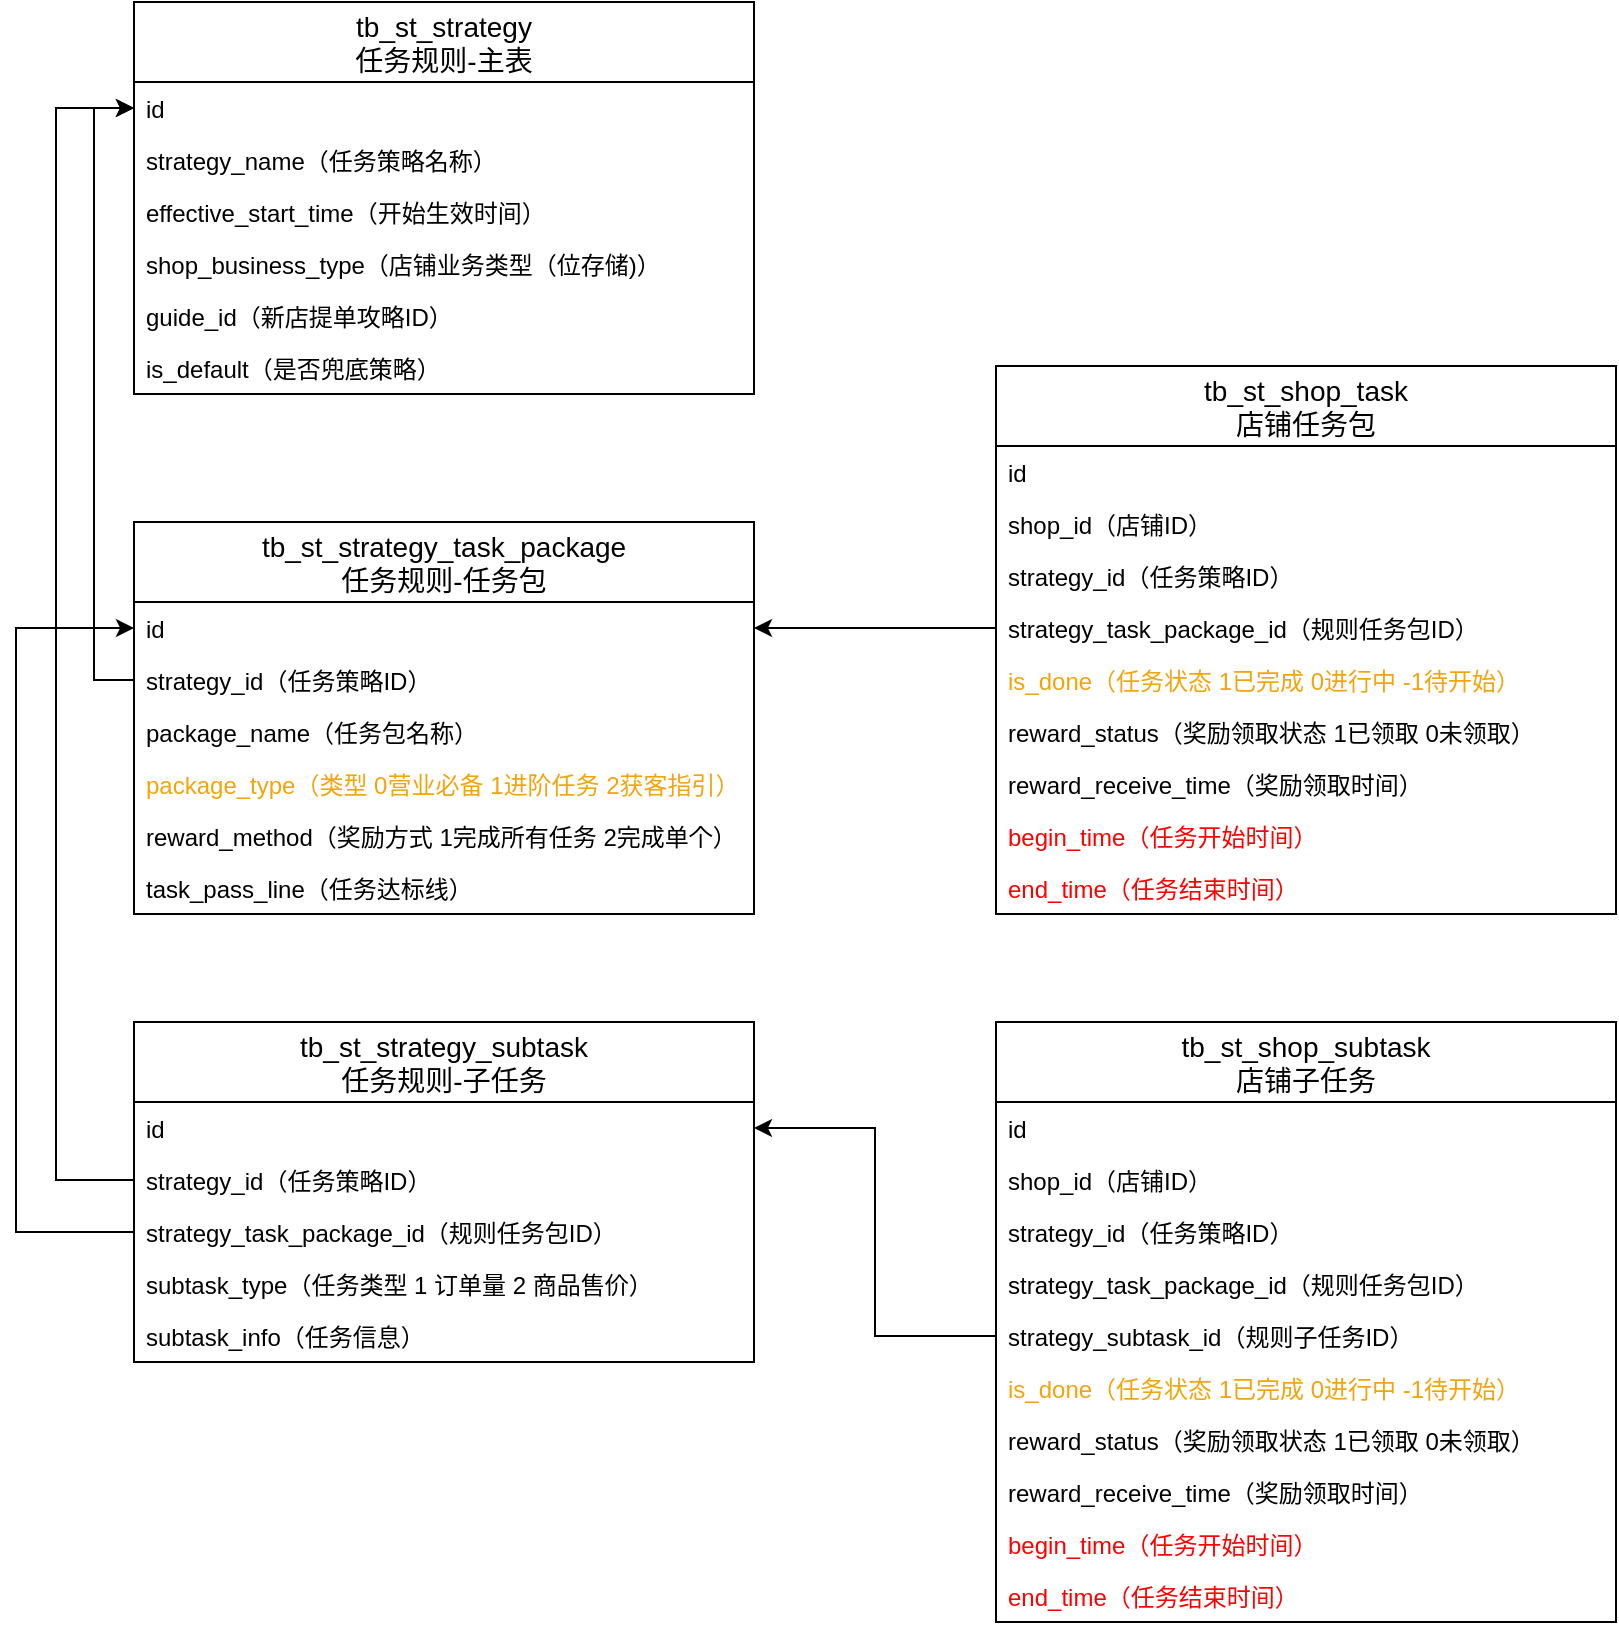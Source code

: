 <mxfile version="13.1.6" type="github">
  <diagram id="NKb5eh6zSzLafwcEyk5-" name="ER图">
    <mxGraphModel dx="946" dy="524" grid="1" gridSize="10" guides="1" tooltips="1" connect="1" arrows="1" fold="1" page="1" pageScale="1" pageWidth="827" pageHeight="1169" math="0" shadow="0">
      <root>
        <mxCell id="0" />
        <mxCell id="1" parent="0" />
        <mxCell id="peM3f7SM7AnIZ7V3IR_f-49" style="edgeStyle=orthogonalEdgeStyle;rounded=0;orthogonalLoop=1;jettySize=auto;html=1;exitX=0;exitY=0.5;exitDx=0;exitDy=0;entryX=0;entryY=0.5;entryDx=0;entryDy=0;fontColor=#F2A40B;" edge="1" parent="1" source="peM3f7SM7AnIZ7V3IR_f-3" target="peM3f7SM7AnIZ7V3IR_f-19">
          <mxGeometry relative="1" as="geometry" />
        </mxCell>
        <mxCell id="peM3f7SM7AnIZ7V3IR_f-18" value="tb_st_strategy&#xa;任务规则-主表" style="swimlane;fontStyle=0;childLayout=stackLayout;horizontal=1;startSize=40;horizontalStack=0;resizeParent=1;resizeParentMax=0;resizeLast=0;collapsible=1;marginBottom=0;align=center;fontSize=14;" vertex="1" parent="1">
          <mxGeometry x="69" y="30" width="310" height="196" as="geometry" />
        </mxCell>
        <mxCell id="peM3f7SM7AnIZ7V3IR_f-19" value="id" style="text;strokeColor=none;fillColor=none;spacingLeft=4;spacingRight=4;overflow=hidden;rotatable=0;points=[[0,0.5],[1,0.5]];portConstraint=eastwest;fontSize=12;" vertex="1" parent="peM3f7SM7AnIZ7V3IR_f-18">
          <mxGeometry y="40" width="310" height="26" as="geometry" />
        </mxCell>
        <mxCell id="peM3f7SM7AnIZ7V3IR_f-20" value="strategy_name（任务策略名称）" style="text;strokeColor=none;fillColor=none;spacingLeft=4;spacingRight=4;overflow=hidden;rotatable=0;points=[[0,0.5],[1,0.5]];portConstraint=eastwest;fontSize=12;" vertex="1" parent="peM3f7SM7AnIZ7V3IR_f-18">
          <mxGeometry y="66" width="310" height="26" as="geometry" />
        </mxCell>
        <mxCell id="peM3f7SM7AnIZ7V3IR_f-21" value="effective_start_time（开始生效时间）" style="text;strokeColor=none;fillColor=none;spacingLeft=4;spacingRight=4;overflow=hidden;rotatable=0;points=[[0,0.5],[1,0.5]];portConstraint=eastwest;fontSize=12;" vertex="1" parent="peM3f7SM7AnIZ7V3IR_f-18">
          <mxGeometry y="92" width="310" height="26" as="geometry" />
        </mxCell>
        <mxCell id="peM3f7SM7AnIZ7V3IR_f-22" value="shop_business_type（店铺业务类型（位存储)）" style="text;strokeColor=none;fillColor=none;spacingLeft=4;spacingRight=4;overflow=hidden;rotatable=0;points=[[0,0.5],[1,0.5]];portConstraint=eastwest;fontSize=12;" vertex="1" parent="peM3f7SM7AnIZ7V3IR_f-18">
          <mxGeometry y="118" width="310" height="26" as="geometry" />
        </mxCell>
        <mxCell id="peM3f7SM7AnIZ7V3IR_f-23" value="guide_id（新店提单攻略ID）" style="text;strokeColor=none;fillColor=none;spacingLeft=4;spacingRight=4;overflow=hidden;rotatable=0;points=[[0,0.5],[1,0.5]];portConstraint=eastwest;fontSize=12;fontColor=#000000;" vertex="1" parent="peM3f7SM7AnIZ7V3IR_f-18">
          <mxGeometry y="144" width="310" height="26" as="geometry" />
        </mxCell>
        <mxCell id="peM3f7SM7AnIZ7V3IR_f-24" value="is_default（是否兜底策略）" style="text;strokeColor=none;fillColor=none;spacingLeft=4;spacingRight=4;overflow=hidden;rotatable=0;points=[[0,0.5],[1,0.5]];portConstraint=eastwest;fontSize=12;fontColor=#000000;" vertex="1" parent="peM3f7SM7AnIZ7V3IR_f-18">
          <mxGeometry y="170" width="310" height="26" as="geometry" />
        </mxCell>
        <mxCell id="peM3f7SM7AnIZ7V3IR_f-1" value="tb_st_strategy_task_package&#xa;任务规则-任务包" style="swimlane;fontStyle=0;childLayout=stackLayout;horizontal=1;startSize=40;horizontalStack=0;resizeParent=1;resizeParentMax=0;resizeLast=0;collapsible=1;marginBottom=0;align=center;fontSize=14;" vertex="1" parent="1">
          <mxGeometry x="69" y="290" width="310" height="196" as="geometry" />
        </mxCell>
        <mxCell id="peM3f7SM7AnIZ7V3IR_f-2" value="id" style="text;strokeColor=none;fillColor=none;spacingLeft=4;spacingRight=4;overflow=hidden;rotatable=0;points=[[0,0.5],[1,0.5]];portConstraint=eastwest;fontSize=12;" vertex="1" parent="peM3f7SM7AnIZ7V3IR_f-1">
          <mxGeometry y="40" width="310" height="26" as="geometry" />
        </mxCell>
        <mxCell id="peM3f7SM7AnIZ7V3IR_f-3" value="strategy_id（任务策略ID）" style="text;strokeColor=none;fillColor=none;spacingLeft=4;spacingRight=4;overflow=hidden;rotatable=0;points=[[0,0.5],[1,0.5]];portConstraint=eastwest;fontSize=12;" vertex="1" parent="peM3f7SM7AnIZ7V3IR_f-1">
          <mxGeometry y="66" width="310" height="26" as="geometry" />
        </mxCell>
        <mxCell id="peM3f7SM7AnIZ7V3IR_f-4" value="package_name（任务包名称）" style="text;strokeColor=none;fillColor=none;spacingLeft=4;spacingRight=4;overflow=hidden;rotatable=0;points=[[0,0.5],[1,0.5]];portConstraint=eastwest;fontSize=12;" vertex="1" parent="peM3f7SM7AnIZ7V3IR_f-1">
          <mxGeometry y="92" width="310" height="26" as="geometry" />
        </mxCell>
        <mxCell id="peM3f7SM7AnIZ7V3IR_f-5" value="package_type（类型 0营业必备 1进阶任务 2获客指引）" style="text;strokeColor=none;fillColor=none;spacingLeft=4;spacingRight=4;overflow=hidden;rotatable=0;points=[[0,0.5],[1,0.5]];portConstraint=eastwest;fontSize=12;fontColor=#F2A40B;" vertex="1" parent="peM3f7SM7AnIZ7V3IR_f-1">
          <mxGeometry y="118" width="310" height="26" as="geometry" />
        </mxCell>
        <mxCell id="peM3f7SM7AnIZ7V3IR_f-7" value="reward_method（奖励方式 1完成所有任务 2完成单个）" style="text;strokeColor=none;fillColor=none;spacingLeft=4;spacingRight=4;overflow=hidden;rotatable=0;points=[[0,0.5],[1,0.5]];portConstraint=eastwest;fontSize=12;fontColor=#000000;" vertex="1" parent="peM3f7SM7AnIZ7V3IR_f-1">
          <mxGeometry y="144" width="310" height="26" as="geometry" />
        </mxCell>
        <mxCell id="peM3f7SM7AnIZ7V3IR_f-8" value="task_pass_line（任务达标线）" style="text;strokeColor=none;fillColor=none;spacingLeft=4;spacingRight=4;overflow=hidden;rotatable=0;points=[[0,0.5],[1,0.5]];portConstraint=eastwest;fontSize=12;fontColor=#000000;" vertex="1" parent="peM3f7SM7AnIZ7V3IR_f-1">
          <mxGeometry y="170" width="310" height="26" as="geometry" />
        </mxCell>
        <mxCell id="peM3f7SM7AnIZ7V3IR_f-9" value="tb_st_strategy_subtask&#xa;任务规则-子任务" style="swimlane;fontStyle=0;childLayout=stackLayout;horizontal=1;startSize=40;horizontalStack=0;resizeParent=1;resizeParentMax=0;resizeLast=0;collapsible=1;marginBottom=0;align=center;fontSize=14;" vertex="1" parent="1">
          <mxGeometry x="69" y="540" width="310" height="170" as="geometry" />
        </mxCell>
        <mxCell id="peM3f7SM7AnIZ7V3IR_f-10" value="id" style="text;strokeColor=none;fillColor=none;spacingLeft=4;spacingRight=4;overflow=hidden;rotatable=0;points=[[0,0.5],[1,0.5]];portConstraint=eastwest;fontSize=12;" vertex="1" parent="peM3f7SM7AnIZ7V3IR_f-9">
          <mxGeometry y="40" width="310" height="26" as="geometry" />
        </mxCell>
        <mxCell id="peM3f7SM7AnIZ7V3IR_f-11" value="strategy_id（任务策略ID）" style="text;strokeColor=none;fillColor=none;spacingLeft=4;spacingRight=4;overflow=hidden;rotatable=0;points=[[0,0.5],[1,0.5]];portConstraint=eastwest;fontSize=12;" vertex="1" parent="peM3f7SM7AnIZ7V3IR_f-9">
          <mxGeometry y="66" width="310" height="26" as="geometry" />
        </mxCell>
        <mxCell id="peM3f7SM7AnIZ7V3IR_f-17" value="strategy_task_package_id（规则任务包ID）" style="text;strokeColor=none;fillColor=none;spacingLeft=4;spacingRight=4;overflow=hidden;rotatable=0;points=[[0,0.5],[1,0.5]];portConstraint=eastwest;fontSize=12;" vertex="1" parent="peM3f7SM7AnIZ7V3IR_f-9">
          <mxGeometry y="92" width="310" height="26" as="geometry" />
        </mxCell>
        <mxCell id="peM3f7SM7AnIZ7V3IR_f-12" value="subtask_type（任务类型 1 订单量 2 商品售价）" style="text;strokeColor=none;fillColor=none;spacingLeft=4;spacingRight=4;overflow=hidden;rotatable=0;points=[[0,0.5],[1,0.5]];portConstraint=eastwest;fontSize=12;" vertex="1" parent="peM3f7SM7AnIZ7V3IR_f-9">
          <mxGeometry y="118" width="310" height="26" as="geometry" />
        </mxCell>
        <mxCell id="peM3f7SM7AnIZ7V3IR_f-14" value="subtask_info（任务信息）" style="text;strokeColor=none;fillColor=none;spacingLeft=4;spacingRight=4;overflow=hidden;rotatable=0;points=[[0,0.5],[1,0.5]];portConstraint=eastwest;fontSize=12;fontColor=#000000;" vertex="1" parent="peM3f7SM7AnIZ7V3IR_f-9">
          <mxGeometry y="144" width="310" height="26" as="geometry" />
        </mxCell>
        <mxCell id="peM3f7SM7AnIZ7V3IR_f-52" style="edgeStyle=orthogonalEdgeStyle;rounded=0;orthogonalLoop=1;jettySize=auto;html=1;exitX=0;exitY=0.5;exitDx=0;exitDy=0;entryX=0;entryY=0.5;entryDx=0;entryDy=0;fontColor=#F2A40B;" edge="1" parent="1" source="peM3f7SM7AnIZ7V3IR_f-11" target="peM3f7SM7AnIZ7V3IR_f-19">
          <mxGeometry relative="1" as="geometry">
            <Array as="points">
              <mxPoint x="30" y="619" />
              <mxPoint x="30" y="83" />
            </Array>
          </mxGeometry>
        </mxCell>
        <mxCell id="peM3f7SM7AnIZ7V3IR_f-53" style="edgeStyle=orthogonalEdgeStyle;rounded=0;orthogonalLoop=1;jettySize=auto;html=1;exitX=0;exitY=0.5;exitDx=0;exitDy=0;entryX=0;entryY=0.5;entryDx=0;entryDy=0;fontColor=#F2A40B;" edge="1" parent="1" source="peM3f7SM7AnIZ7V3IR_f-17" target="peM3f7SM7AnIZ7V3IR_f-2">
          <mxGeometry relative="1" as="geometry">
            <Array as="points">
              <mxPoint x="10" y="645" />
              <mxPoint x="10" y="343" />
            </Array>
          </mxGeometry>
        </mxCell>
        <mxCell id="peM3f7SM7AnIZ7V3IR_f-65" style="edgeStyle=orthogonalEdgeStyle;rounded=0;orthogonalLoop=1;jettySize=auto;html=1;exitX=0;exitY=0.5;exitDx=0;exitDy=0;entryX=1;entryY=0.5;entryDx=0;entryDy=0;fontColor=#F2A40B;" edge="1" parent="1" source="peM3f7SM7AnIZ7V3IR_f-34" target="peM3f7SM7AnIZ7V3IR_f-2">
          <mxGeometry relative="1" as="geometry" />
        </mxCell>
        <mxCell id="peM3f7SM7AnIZ7V3IR_f-67" style="edgeStyle=orthogonalEdgeStyle;rounded=0;orthogonalLoop=1;jettySize=auto;html=1;exitX=0;exitY=0.5;exitDx=0;exitDy=0;entryX=1;entryY=0.5;entryDx=0;entryDy=0;fontColor=#F2A40B;" edge="1" parent="1" source="peM3f7SM7AnIZ7V3IR_f-48" target="peM3f7SM7AnIZ7V3IR_f-10">
          <mxGeometry relative="1" as="geometry" />
        </mxCell>
        <mxCell id="peM3f7SM7AnIZ7V3IR_f-38" value="tb_st_shop_subtask&#xa;店铺子任务" style="swimlane;fontStyle=0;childLayout=stackLayout;horizontal=1;startSize=40;horizontalStack=0;resizeParent=1;resizeParentMax=0;resizeLast=0;collapsible=1;marginBottom=0;align=center;fontSize=14;" vertex="1" parent="1">
          <mxGeometry x="500" y="540" width="310" height="300" as="geometry" />
        </mxCell>
        <mxCell id="peM3f7SM7AnIZ7V3IR_f-39" value="id" style="text;strokeColor=none;fillColor=none;spacingLeft=4;spacingRight=4;overflow=hidden;rotatable=0;points=[[0,0.5],[1,0.5]];portConstraint=eastwest;fontSize=12;" vertex="1" parent="peM3f7SM7AnIZ7V3IR_f-38">
          <mxGeometry y="40" width="310" height="26" as="geometry" />
        </mxCell>
        <mxCell id="peM3f7SM7AnIZ7V3IR_f-40" value="shop_id（店铺ID）" style="text;strokeColor=none;fillColor=none;spacingLeft=4;spacingRight=4;overflow=hidden;rotatable=0;points=[[0,0.5],[1,0.5]];portConstraint=eastwest;fontSize=12;" vertex="1" parent="peM3f7SM7AnIZ7V3IR_f-38">
          <mxGeometry y="66" width="310" height="26" as="geometry" />
        </mxCell>
        <mxCell id="peM3f7SM7AnIZ7V3IR_f-41" value="strategy_id（任务策略ID）" style="text;strokeColor=none;fillColor=none;spacingLeft=4;spacingRight=4;overflow=hidden;rotatable=0;points=[[0,0.5],[1,0.5]];portConstraint=eastwest;fontSize=12;" vertex="1" parent="peM3f7SM7AnIZ7V3IR_f-38">
          <mxGeometry y="92" width="310" height="26" as="geometry" />
        </mxCell>
        <mxCell id="peM3f7SM7AnIZ7V3IR_f-42" value="strategy_task_package_id（规则任务包ID）" style="text;strokeColor=none;fillColor=none;spacingLeft=4;spacingRight=4;overflow=hidden;rotatable=0;points=[[0,0.5],[1,0.5]];portConstraint=eastwest;fontSize=12;" vertex="1" parent="peM3f7SM7AnIZ7V3IR_f-38">
          <mxGeometry y="118" width="310" height="26" as="geometry" />
        </mxCell>
        <mxCell id="peM3f7SM7AnIZ7V3IR_f-48" value="strategy_subtask_id（规则子任务ID）" style="text;strokeColor=none;fillColor=none;spacingLeft=4;spacingRight=4;overflow=hidden;rotatable=0;points=[[0,0.5],[1,0.5]];portConstraint=eastwest;fontSize=12;" vertex="1" parent="peM3f7SM7AnIZ7V3IR_f-38">
          <mxGeometry y="144" width="310" height="26" as="geometry" />
        </mxCell>
        <mxCell id="peM3f7SM7AnIZ7V3IR_f-43" value="is_done（任务状态 1已完成 0进行中 -1待开始）" style="text;strokeColor=none;fillColor=none;spacingLeft=4;spacingRight=4;overflow=hidden;rotatable=0;points=[[0,0.5],[1,0.5]];portConstraint=eastwest;fontSize=12;fontColor=#F2A40B;" vertex="1" parent="peM3f7SM7AnIZ7V3IR_f-38">
          <mxGeometry y="170" width="310" height="26" as="geometry" />
        </mxCell>
        <mxCell id="peM3f7SM7AnIZ7V3IR_f-44" value="reward_status（奖励领取状态 1已领取 0未领取）" style="text;strokeColor=none;fillColor=none;spacingLeft=4;spacingRight=4;overflow=hidden;rotatable=0;points=[[0,0.5],[1,0.5]];portConstraint=eastwest;fontSize=12;" vertex="1" parent="peM3f7SM7AnIZ7V3IR_f-38">
          <mxGeometry y="196" width="310" height="26" as="geometry" />
        </mxCell>
        <mxCell id="peM3f7SM7AnIZ7V3IR_f-45" value="reward_receive_time（奖励领取时间）" style="text;strokeColor=none;fillColor=none;spacingLeft=4;spacingRight=4;overflow=hidden;rotatable=0;points=[[0,0.5],[1,0.5]];portConstraint=eastwest;fontSize=12;" vertex="1" parent="peM3f7SM7AnIZ7V3IR_f-38">
          <mxGeometry y="222" width="310" height="26" as="geometry" />
        </mxCell>
        <mxCell id="peM3f7SM7AnIZ7V3IR_f-46" value="begin_time（任务开始时间）" style="text;strokeColor=none;fillColor=none;spacingLeft=4;spacingRight=4;overflow=hidden;rotatable=0;points=[[0,0.5],[1,0.5]];portConstraint=eastwest;fontSize=12;fontColor=#FF0000;" vertex="1" parent="peM3f7SM7AnIZ7V3IR_f-38">
          <mxGeometry y="248" width="310" height="26" as="geometry" />
        </mxCell>
        <mxCell id="peM3f7SM7AnIZ7V3IR_f-47" value="end_time（任务结束时间）" style="text;strokeColor=none;fillColor=none;spacingLeft=4;spacingRight=4;overflow=hidden;rotatable=0;points=[[0,0.5],[1,0.5]];portConstraint=eastwest;fontSize=12;fontColor=#FF0000;" vertex="1" parent="peM3f7SM7AnIZ7V3IR_f-38">
          <mxGeometry y="274" width="310" height="26" as="geometry" />
        </mxCell>
        <mxCell id="peM3f7SM7AnIZ7V3IR_f-25" value="tb_st_shop_task&#xa;店铺任务包" style="swimlane;fontStyle=0;childLayout=stackLayout;horizontal=1;startSize=40;horizontalStack=0;resizeParent=1;resizeParentMax=0;resizeLast=0;collapsible=1;marginBottom=0;align=center;fontSize=14;" vertex="1" parent="1">
          <mxGeometry x="500" y="212" width="310" height="274" as="geometry" />
        </mxCell>
        <mxCell id="peM3f7SM7AnIZ7V3IR_f-26" value="id" style="text;strokeColor=none;fillColor=none;spacingLeft=4;spacingRight=4;overflow=hidden;rotatable=0;points=[[0,0.5],[1,0.5]];portConstraint=eastwest;fontSize=12;" vertex="1" parent="peM3f7SM7AnIZ7V3IR_f-25">
          <mxGeometry y="40" width="310" height="26" as="geometry" />
        </mxCell>
        <mxCell id="peM3f7SM7AnIZ7V3IR_f-27" value="shop_id（店铺ID）" style="text;strokeColor=none;fillColor=none;spacingLeft=4;spacingRight=4;overflow=hidden;rotatable=0;points=[[0,0.5],[1,0.5]];portConstraint=eastwest;fontSize=12;" vertex="1" parent="peM3f7SM7AnIZ7V3IR_f-25">
          <mxGeometry y="66" width="310" height="26" as="geometry" />
        </mxCell>
        <mxCell id="peM3f7SM7AnIZ7V3IR_f-32" value="strategy_id（任务策略ID）" style="text;strokeColor=none;fillColor=none;spacingLeft=4;spacingRight=4;overflow=hidden;rotatable=0;points=[[0,0.5],[1,0.5]];portConstraint=eastwest;fontSize=12;" vertex="1" parent="peM3f7SM7AnIZ7V3IR_f-25">
          <mxGeometry y="92" width="310" height="26" as="geometry" />
        </mxCell>
        <mxCell id="peM3f7SM7AnIZ7V3IR_f-34" value="strategy_task_package_id（规则任务包ID）" style="text;strokeColor=none;fillColor=none;spacingLeft=4;spacingRight=4;overflow=hidden;rotatable=0;points=[[0,0.5],[1,0.5]];portConstraint=eastwest;fontSize=12;" vertex="1" parent="peM3f7SM7AnIZ7V3IR_f-25">
          <mxGeometry y="118" width="310" height="26" as="geometry" />
        </mxCell>
        <mxCell id="peM3f7SM7AnIZ7V3IR_f-28" value="is_done（任务状态 1已完成 0进行中 -1待开始）" style="text;strokeColor=none;fillColor=none;spacingLeft=4;spacingRight=4;overflow=hidden;rotatable=0;points=[[0,0.5],[1,0.5]];portConstraint=eastwest;fontSize=12;fontColor=#F2A40B;" vertex="1" parent="peM3f7SM7AnIZ7V3IR_f-25">
          <mxGeometry y="144" width="310" height="26" as="geometry" />
        </mxCell>
        <mxCell id="peM3f7SM7AnIZ7V3IR_f-35" value="reward_status（奖励领取状态 1已领取 0未领取）" style="text;strokeColor=none;fillColor=none;spacingLeft=4;spacingRight=4;overflow=hidden;rotatable=0;points=[[0,0.5],[1,0.5]];portConstraint=eastwest;fontSize=12;" vertex="1" parent="peM3f7SM7AnIZ7V3IR_f-25">
          <mxGeometry y="170" width="310" height="26" as="geometry" />
        </mxCell>
        <mxCell id="peM3f7SM7AnIZ7V3IR_f-36" value="reward_receive_time（奖励领取时间）" style="text;strokeColor=none;fillColor=none;spacingLeft=4;spacingRight=4;overflow=hidden;rotatable=0;points=[[0,0.5],[1,0.5]];portConstraint=eastwest;fontSize=12;" vertex="1" parent="peM3f7SM7AnIZ7V3IR_f-25">
          <mxGeometry y="196" width="310" height="26" as="geometry" />
        </mxCell>
        <mxCell id="peM3f7SM7AnIZ7V3IR_f-30" value="begin_time（任务开始时间）" style="text;strokeColor=none;fillColor=none;spacingLeft=4;spacingRight=4;overflow=hidden;rotatable=0;points=[[0,0.5],[1,0.5]];portConstraint=eastwest;fontSize=12;fontColor=#FF0000;" vertex="1" parent="peM3f7SM7AnIZ7V3IR_f-25">
          <mxGeometry y="222" width="310" height="26" as="geometry" />
        </mxCell>
        <mxCell id="peM3f7SM7AnIZ7V3IR_f-37" value="end_time（任务结束时间）" style="text;strokeColor=none;fillColor=none;spacingLeft=4;spacingRight=4;overflow=hidden;rotatable=0;points=[[0,0.5],[1,0.5]];portConstraint=eastwest;fontSize=12;fontColor=#FF0000;" vertex="1" parent="peM3f7SM7AnIZ7V3IR_f-25">
          <mxGeometry y="248" width="310" height="26" as="geometry" />
        </mxCell>
      </root>
    </mxGraphModel>
  </diagram>
</mxfile>
